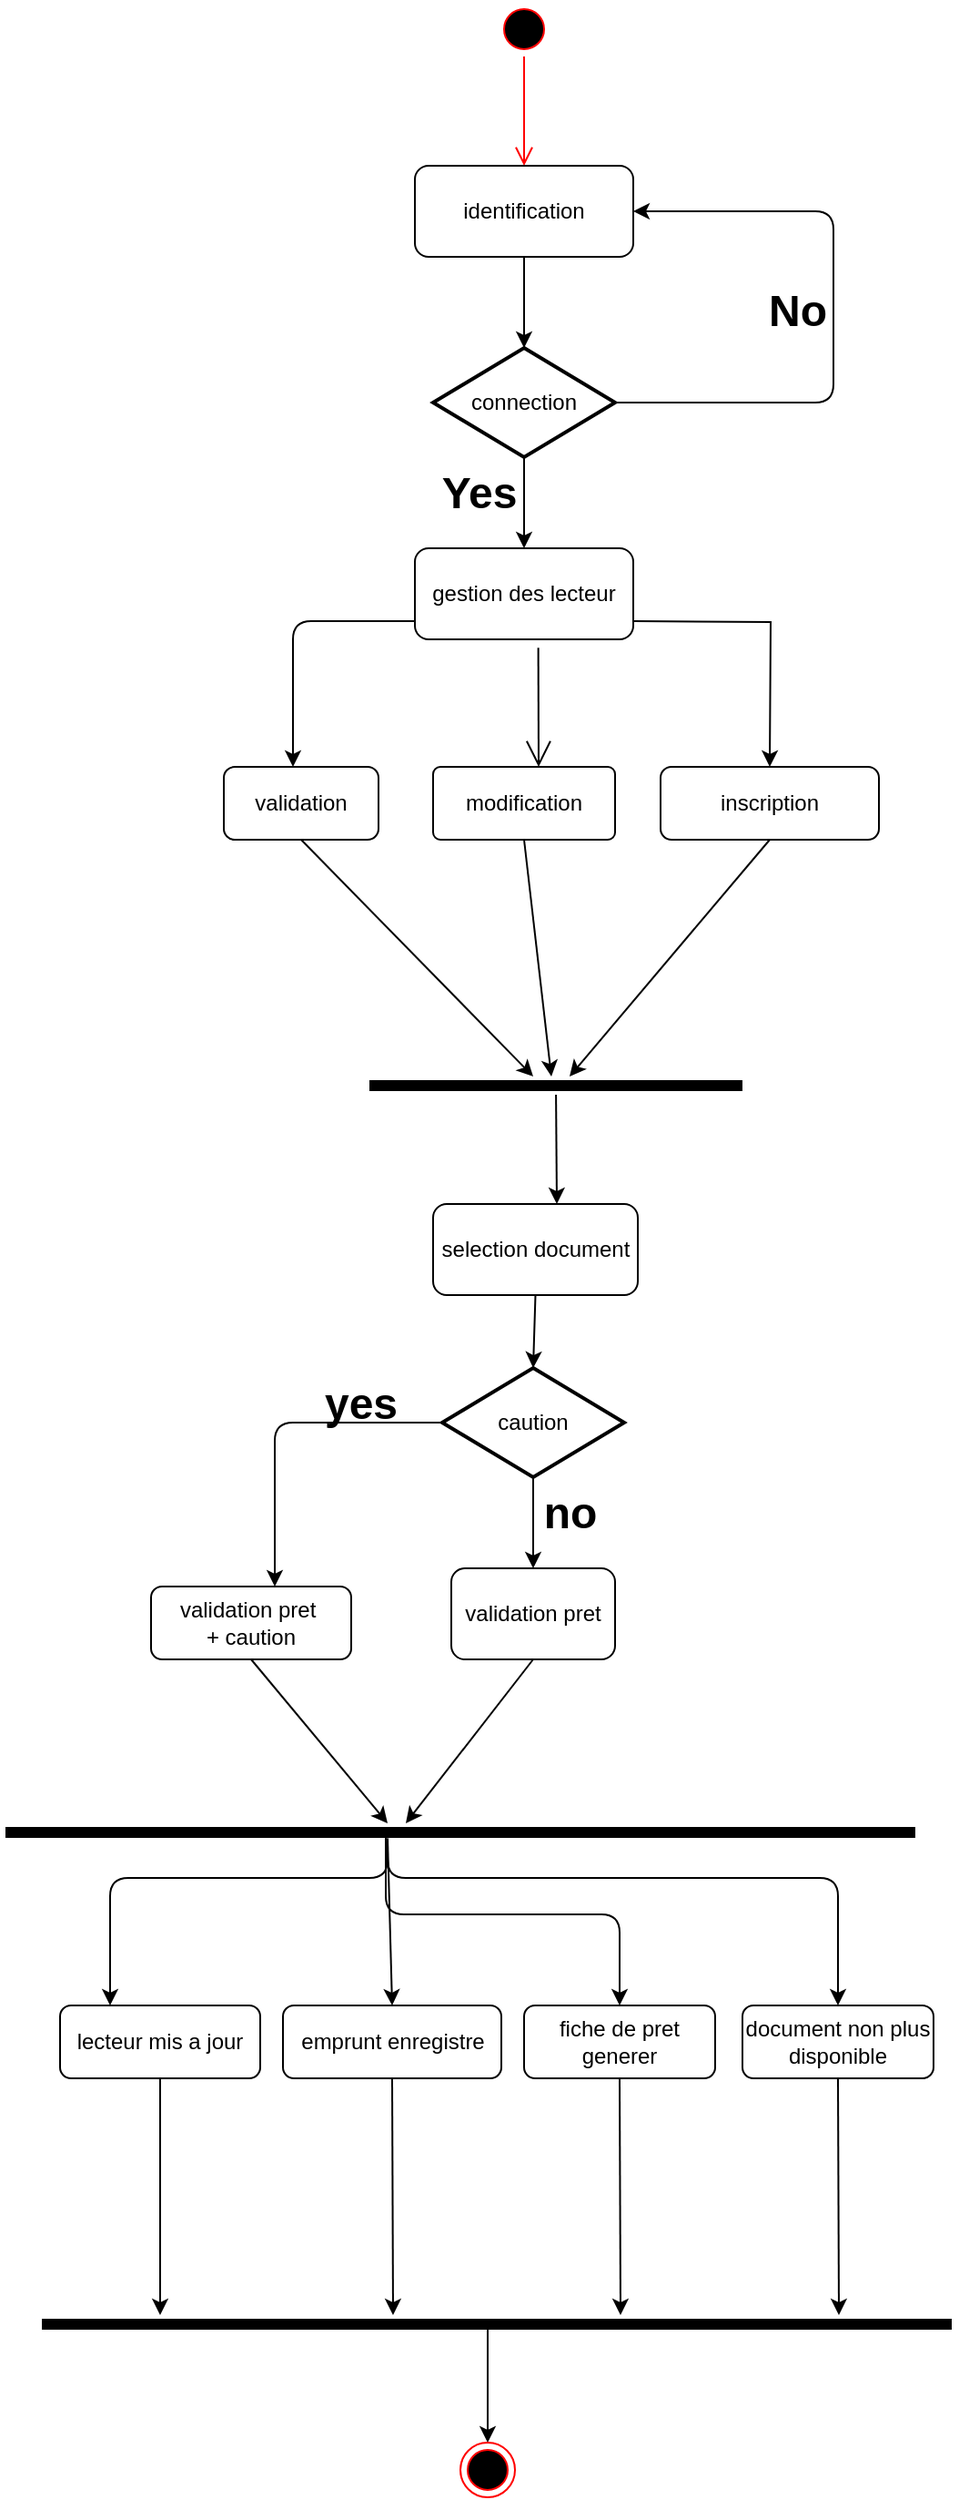 <mxfile version="14.4.9" type="device"><diagram id="gKOcISNwoRlGitFR4naT" name="Page-1"><mxGraphModel dx="1038" dy="580" grid="1" gridSize="10" guides="1" tooltips="1" connect="1" arrows="1" fold="1" page="1" pageScale="1" pageWidth="850" pageHeight="1100" math="0" shadow="0"><root><mxCell id="0"/><mxCell id="1" parent="0"/><mxCell id="Sx_4OjI7qjLHfillwD1a-4" value="" style="ellipse;html=1;shape=startState;fillColor=#000000;strokeColor=#ff0000;" vertex="1" parent="1"><mxGeometry x="410" y="10" width="30" height="30" as="geometry"/></mxCell><mxCell id="Sx_4OjI7qjLHfillwD1a-5" value="" style="edgeStyle=orthogonalEdgeStyle;html=1;verticalAlign=bottom;endArrow=open;endSize=8;strokeColor=#ff0000;" edge="1" source="Sx_4OjI7qjLHfillwD1a-4" parent="1"><mxGeometry relative="1" as="geometry"><mxPoint x="425" y="100" as="targetPoint"/></mxGeometry></mxCell><mxCell id="Sx_4OjI7qjLHfillwD1a-6" value="identification" style="shape=ext;rounded=1;html=1;whiteSpace=wrap;" vertex="1" parent="1"><mxGeometry x="365" y="100" width="120" height="50" as="geometry"/></mxCell><mxCell id="Sx_4OjI7qjLHfillwD1a-7" value="&lt;span&gt;connection&lt;/span&gt;" style="strokeWidth=2;html=1;shape=mxgraph.flowchart.decision;whiteSpace=wrap;" vertex="1" parent="1"><mxGeometry x="375" y="200" width="100" height="60" as="geometry"/></mxCell><mxCell id="Sx_4OjI7qjLHfillwD1a-8" value="" style="endArrow=classic;html=1;entryX=0.5;entryY=0;entryDx=0;entryDy=0;entryPerimeter=0;exitX=0.5;exitY=1;exitDx=0;exitDy=0;" edge="1" parent="1" source="Sx_4OjI7qjLHfillwD1a-6" target="Sx_4OjI7qjLHfillwD1a-7"><mxGeometry width="50" height="50" relative="1" as="geometry"><mxPoint x="400" y="180" as="sourcePoint"/><mxPoint x="450" y="130" as="targetPoint"/></mxGeometry></mxCell><mxCell id="Sx_4OjI7qjLHfillwD1a-21" style="edgeStyle=orthogonalEdgeStyle;rounded=0;orthogonalLoop=1;jettySize=auto;html=1;strokeColor=#000000;" edge="1" parent="1"><mxGeometry relative="1" as="geometry"><mxPoint x="560" y="430" as="targetPoint"/><mxPoint x="485" y="350" as="sourcePoint"/></mxGeometry></mxCell><mxCell id="Sx_4OjI7qjLHfillwD1a-9" value="gestion des lecteur" style="rounded=1;whiteSpace=wrap;html=1;" vertex="1" parent="1"><mxGeometry x="365" y="310" width="120" height="50" as="geometry"/></mxCell><mxCell id="Sx_4OjI7qjLHfillwD1a-11" value="" style="endArrow=classic;html=1;exitX=0.5;exitY=1;exitDx=0;exitDy=0;exitPerimeter=0;" edge="1" parent="1" source="Sx_4OjI7qjLHfillwD1a-7"><mxGeometry width="50" height="50" relative="1" as="geometry"><mxPoint x="400" y="480" as="sourcePoint"/><mxPoint x="425" y="310" as="targetPoint"/></mxGeometry></mxCell><mxCell id="Sx_4OjI7qjLHfillwD1a-13" value="" style="edgeStyle=elbowEdgeStyle;elbow=horizontal;endArrow=classic;html=1;entryX=1;entryY=0.5;entryDx=0;entryDy=0;" edge="1" parent="1" target="Sx_4OjI7qjLHfillwD1a-6"><mxGeometry width="50" height="50" relative="1" as="geometry"><mxPoint x="475" y="230" as="sourcePoint"/><mxPoint x="525" y="180" as="targetPoint"/><Array as="points"><mxPoint x="595" y="190"/></Array></mxGeometry></mxCell><mxCell id="Sx_4OjI7qjLHfillwD1a-14" value="No" style="text;strokeColor=none;fillColor=none;html=1;fontSize=24;fontStyle=1;verticalAlign=middle;align=center;" vertex="1" parent="1"><mxGeometry x="560" y="160" width="30" height="40" as="geometry"/></mxCell><mxCell id="Sx_4OjI7qjLHfillwD1a-16" value="Yes" style="text;strokeColor=none;fillColor=none;html=1;fontSize=24;fontStyle=1;verticalAlign=middle;align=center;" vertex="1" parent="1"><mxGeometry x="390" y="260" width="20" height="40" as="geometry"/></mxCell><mxCell id="Sx_4OjI7qjLHfillwD1a-17" value="inscription" style="rounded=1;whiteSpace=wrap;html=1;" vertex="1" parent="1"><mxGeometry x="500" y="430" width="120" height="40" as="geometry"/></mxCell><mxCell id="Sx_4OjI7qjLHfillwD1a-19" value="" style="shape=line;html=1;strokeWidth=6;" vertex="1" parent="1"><mxGeometry x="340" y="600" width="205" height="10" as="geometry"/></mxCell><mxCell id="Sx_4OjI7qjLHfillwD1a-24" value="" style="endArrow=open;endFill=1;endSize=12;html=1;strokeColor=#000000;exitX=0.565;exitY=1.092;exitDx=0;exitDy=0;exitPerimeter=0;" edge="1" parent="1" source="Sx_4OjI7qjLHfillwD1a-9"><mxGeometry width="160" relative="1" as="geometry"><mxPoint x="380" y="350" as="sourcePoint"/><mxPoint x="433" y="430" as="targetPoint"/></mxGeometry></mxCell><mxCell id="Sx_4OjI7qjLHfillwD1a-25" value="modification" style="rounded=1;arcSize=10;whiteSpace=wrap;html=1;align=center;strokeColor=#000000;" vertex="1" parent="1"><mxGeometry x="375" y="430" width="100" height="40" as="geometry"/></mxCell><mxCell id="Sx_4OjI7qjLHfillwD1a-26" value="" style="edgeStyle=elbowEdgeStyle;elbow=horizontal;endArrow=classic;html=1;strokeColor=#000000;" edge="1" parent="1"><mxGeometry width="50" height="50" relative="1" as="geometry"><mxPoint x="365" y="350" as="sourcePoint"/><mxPoint x="298" y="430" as="targetPoint"/><Array as="points"><mxPoint x="298" y="420"/><mxPoint x="300" y="350"/></Array></mxGeometry></mxCell><mxCell id="Sx_4OjI7qjLHfillwD1a-27" value="validation" style="rounded=1;whiteSpace=wrap;html=1;strokeColor=#000000;" vertex="1" parent="1"><mxGeometry x="260" y="430" width="85" height="40" as="geometry"/></mxCell><mxCell id="Sx_4OjI7qjLHfillwD1a-28" value="" style="endArrow=classic;html=1;strokeColor=#000000;exitX=0.5;exitY=1;exitDx=0;exitDy=0;" edge="1" parent="1" source="Sx_4OjI7qjLHfillwD1a-17"><mxGeometry width="50" height="50" relative="1" as="geometry"><mxPoint x="350" y="380" as="sourcePoint"/><mxPoint x="450" y="600" as="targetPoint"/></mxGeometry></mxCell><mxCell id="Sx_4OjI7qjLHfillwD1a-29" value="" style="endArrow=classic;html=1;strokeColor=#000000;exitX=0.5;exitY=1;exitDx=0;exitDy=0;" edge="1" parent="1" source="Sx_4OjI7qjLHfillwD1a-27"><mxGeometry width="50" height="50" relative="1" as="geometry"><mxPoint x="350" y="380" as="sourcePoint"/><mxPoint x="430" y="600" as="targetPoint"/></mxGeometry></mxCell><mxCell id="Sx_4OjI7qjLHfillwD1a-30" value="" style="endArrow=classic;html=1;strokeColor=#000000;exitX=0.5;exitY=1;exitDx=0;exitDy=0;" edge="1" parent="1" source="Sx_4OjI7qjLHfillwD1a-25"><mxGeometry width="50" height="50" relative="1" as="geometry"><mxPoint x="350" y="380" as="sourcePoint"/><mxPoint x="440" y="600" as="targetPoint"/></mxGeometry></mxCell><mxCell id="Sx_4OjI7qjLHfillwD1a-32" value="" style="endArrow=classic;html=1;strokeColor=#000000;" edge="1" parent="1" source="Sx_4OjI7qjLHfillwD1a-19"><mxGeometry width="50" height="50" relative="1" as="geometry"><mxPoint x="280" y="570" as="sourcePoint"/><mxPoint x="443" y="670" as="targetPoint"/></mxGeometry></mxCell><mxCell id="Sx_4OjI7qjLHfillwD1a-33" value="selection document" style="rounded=1;whiteSpace=wrap;html=1;strokeColor=#000000;" vertex="1" parent="1"><mxGeometry x="375" y="670" width="112.5" height="50" as="geometry"/></mxCell><mxCell id="Sx_4OjI7qjLHfillwD1a-34" value="validation pret" style="rounded=1;whiteSpace=wrap;html=1;strokeColor=#000000;" vertex="1" parent="1"><mxGeometry x="385" y="870" width="90" height="50" as="geometry"/></mxCell><mxCell id="Sx_4OjI7qjLHfillwD1a-36" value="" style="edgeStyle=elbowEdgeStyle;elbow=horizontal;endArrow=classic;html=1;strokeColor=#000000;exitX=0;exitY=0.5;exitDx=0;exitDy=0;exitPerimeter=0;" edge="1" parent="1" source="Sx_4OjI7qjLHfillwD1a-39"><mxGeometry width="50" height="50" relative="1" as="geometry"><mxPoint x="345" y="800" as="sourcePoint"/><mxPoint x="288" y="880" as="targetPoint"/><Array as="points"><mxPoint x="288" y="870"/><mxPoint x="290" y="800"/></Array></mxGeometry></mxCell><mxCell id="Sx_4OjI7qjLHfillwD1a-39" value="&lt;span&gt;caution&lt;/span&gt;" style="strokeWidth=2;html=1;shape=mxgraph.flowchart.decision;whiteSpace=wrap;" vertex="1" parent="1"><mxGeometry x="380" y="760" width="100" height="60" as="geometry"/></mxCell><mxCell id="Sx_4OjI7qjLHfillwD1a-40" value="" style="endArrow=classic;html=1;strokeColor=#000000;exitX=0.5;exitY=1;exitDx=0;exitDy=0;entryX=0.5;entryY=0;entryDx=0;entryDy=0;entryPerimeter=0;" edge="1" parent="1" source="Sx_4OjI7qjLHfillwD1a-33" target="Sx_4OjI7qjLHfillwD1a-39"><mxGeometry width="50" height="50" relative="1" as="geometry"><mxPoint x="280" y="670" as="sourcePoint"/><mxPoint x="330" y="620" as="targetPoint"/></mxGeometry></mxCell><mxCell id="Sx_4OjI7qjLHfillwD1a-41" value="" style="endArrow=classic;html=1;strokeColor=#000000;exitX=0.5;exitY=1;exitDx=0;exitDy=0;exitPerimeter=0;entryX=0.5;entryY=0;entryDx=0;entryDy=0;" edge="1" parent="1" source="Sx_4OjI7qjLHfillwD1a-39" target="Sx_4OjI7qjLHfillwD1a-34"><mxGeometry width="50" height="50" relative="1" as="geometry"><mxPoint x="280" y="770" as="sourcePoint"/><mxPoint x="330" y="720" as="targetPoint"/></mxGeometry></mxCell><mxCell id="Sx_4OjI7qjLHfillwD1a-43" value="validation pret&amp;nbsp;&lt;br&gt;+ caution" style="rounded=1;whiteSpace=wrap;html=1;strokeColor=#000000;" vertex="1" parent="1"><mxGeometry x="220" y="880" width="110" height="40" as="geometry"/></mxCell><mxCell id="Sx_4OjI7qjLHfillwD1a-44" value="no" style="text;strokeColor=none;fillColor=none;html=1;fontSize=24;fontStyle=1;verticalAlign=middle;align=center;" vertex="1" parent="1"><mxGeometry x="400" y="820" width="100" height="40" as="geometry"/></mxCell><mxCell id="Sx_4OjI7qjLHfillwD1a-45" value="yes" style="text;strokeColor=none;fillColor=none;html=1;fontSize=24;fontStyle=1;verticalAlign=middle;align=center;" vertex="1" parent="1"><mxGeometry x="285" y="760" width="100" height="40" as="geometry"/></mxCell><mxCell id="Sx_4OjI7qjLHfillwD1a-46" value="" style="endArrow=classic;html=1;strokeColor=#000000;exitX=0.5;exitY=1;exitDx=0;exitDy=0;" edge="1" parent="1" source="Sx_4OjI7qjLHfillwD1a-34"><mxGeometry width="50" height="50" relative="1" as="geometry"><mxPoint x="280" y="970" as="sourcePoint"/><mxPoint x="360" y="1010" as="targetPoint"/></mxGeometry></mxCell><mxCell id="Sx_4OjI7qjLHfillwD1a-47" value="" style="endArrow=classic;html=1;strokeColor=#000000;exitX=0.5;exitY=1;exitDx=0;exitDy=0;" edge="1" parent="1" source="Sx_4OjI7qjLHfillwD1a-43"><mxGeometry width="50" height="50" relative="1" as="geometry"><mxPoint x="280" y="970" as="sourcePoint"/><mxPoint x="350" y="1010" as="targetPoint"/></mxGeometry></mxCell><mxCell id="Sx_4OjI7qjLHfillwD1a-48" value="" style="shape=line;html=1;strokeWidth=6;" vertex="1" parent="1"><mxGeometry x="140" y="1010" width="500" height="10" as="geometry"/></mxCell><mxCell id="Sx_4OjI7qjLHfillwD1a-49" value="lecteur mis a jour" style="rounded=1;whiteSpace=wrap;html=1;strokeColor=#000000;" vertex="1" parent="1"><mxGeometry x="170" y="1110" width="110" height="40" as="geometry"/></mxCell><mxCell id="Sx_4OjI7qjLHfillwD1a-55" value="document non plus disponible" style="rounded=1;whiteSpace=wrap;html=1;strokeColor=#000000;" vertex="1" parent="1"><mxGeometry x="545" y="1110" width="105" height="40" as="geometry"/></mxCell><mxCell id="Sx_4OjI7qjLHfillwD1a-56" value="fiche de pret generer" style="rounded=1;whiteSpace=wrap;html=1;strokeColor=#000000;" vertex="1" parent="1"><mxGeometry x="425" y="1110" width="105" height="40" as="geometry"/></mxCell><mxCell id="Sx_4OjI7qjLHfillwD1a-57" value="emprunt enregistre" style="rounded=1;whiteSpace=wrap;html=1;strokeColor=#000000;" vertex="1" parent="1"><mxGeometry x="292.5" y="1110" width="120" height="40" as="geometry"/></mxCell><mxCell id="Sx_4OjI7qjLHfillwD1a-60" value="" style="endArrow=classic;html=1;strokeColor=#000000;entryX=0.5;entryY=0;entryDx=0;entryDy=0;exitX=0.42;exitY=0.82;exitDx=0;exitDy=0;exitPerimeter=0;" edge="1" parent="1" source="Sx_4OjI7qjLHfillwD1a-48" target="Sx_4OjI7qjLHfillwD1a-57"><mxGeometry width="50" height="50" relative="1" as="geometry"><mxPoint x="280" y="1100" as="sourcePoint"/><mxPoint x="330" y="1050" as="targetPoint"/></mxGeometry></mxCell><mxCell id="Sx_4OjI7qjLHfillwD1a-63" value="" style="edgeStyle=elbowEdgeStyle;elbow=vertical;endArrow=classic;html=1;strokeColor=#000000;exitX=0.42;exitY=1;exitDx=0;exitDy=0;exitPerimeter=0;entryX=0.25;entryY=0;entryDx=0;entryDy=0;" edge="1" parent="1" source="Sx_4OjI7qjLHfillwD1a-48" target="Sx_4OjI7qjLHfillwD1a-49"><mxGeometry width="50" height="50" relative="1" as="geometry"><mxPoint x="280" y="1100" as="sourcePoint"/><mxPoint x="190" y="1100" as="targetPoint"/><Array as="points"><mxPoint x="320" y="1040"/></Array></mxGeometry></mxCell><mxCell id="Sx_4OjI7qjLHfillwD1a-64" value="" style="edgeStyle=elbowEdgeStyle;elbow=vertical;endArrow=classic;html=1;strokeColor=#000000;entryX=0.5;entryY=0;entryDx=0;entryDy=0;exitX=0.418;exitY=0.66;exitDx=0;exitDy=0;exitPerimeter=0;" edge="1" parent="1" source="Sx_4OjI7qjLHfillwD1a-48" target="Sx_4OjI7qjLHfillwD1a-56"><mxGeometry width="50" height="50" relative="1" as="geometry"><mxPoint x="280" y="1100" as="sourcePoint"/><mxPoint x="330" y="1050" as="targetPoint"/><Array as="points"><mxPoint x="490" y="1060"/><mxPoint x="360" y="1050"/></Array></mxGeometry></mxCell><mxCell id="Sx_4OjI7qjLHfillwD1a-65" value="" style="edgeStyle=elbowEdgeStyle;elbow=vertical;endArrow=classic;html=1;strokeColor=#000000;entryX=0.5;entryY=0;entryDx=0;entryDy=0;" edge="1" parent="1" target="Sx_4OjI7qjLHfillwD1a-55"><mxGeometry width="50" height="50" relative="1" as="geometry"><mxPoint x="350" y="1020" as="sourcePoint"/><mxPoint x="330" y="1050" as="targetPoint"/><Array as="points"><mxPoint x="300" y="1040"/></Array></mxGeometry></mxCell><mxCell id="Sx_4OjI7qjLHfillwD1a-67" value="" style="endArrow=classic;html=1;strokeColor=#000000;exitX=0.5;exitY=1;exitDx=0;exitDy=0;" edge="1" parent="1" source="Sx_4OjI7qjLHfillwD1a-57"><mxGeometry width="50" height="50" relative="1" as="geometry"><mxPoint x="280" y="1080" as="sourcePoint"/><mxPoint x="353" y="1280" as="targetPoint"/></mxGeometry></mxCell><mxCell id="Sx_4OjI7qjLHfillwD1a-68" value="" style="endArrow=classic;html=1;strokeColor=#000000;exitX=0.5;exitY=1;exitDx=0;exitDy=0;" edge="1" parent="1" source="Sx_4OjI7qjLHfillwD1a-56"><mxGeometry width="50" height="50" relative="1" as="geometry"><mxPoint x="280" y="1080" as="sourcePoint"/><mxPoint x="478" y="1280" as="targetPoint"/></mxGeometry></mxCell><mxCell id="Sx_4OjI7qjLHfillwD1a-69" value="" style="endArrow=classic;html=1;strokeColor=#000000;exitX=0.5;exitY=1;exitDx=0;exitDy=0;" edge="1" parent="1" source="Sx_4OjI7qjLHfillwD1a-49"><mxGeometry width="50" height="50" relative="1" as="geometry"><mxPoint x="280" y="1080" as="sourcePoint"/><mxPoint x="225" y="1280" as="targetPoint"/></mxGeometry></mxCell><mxCell id="Sx_4OjI7qjLHfillwD1a-70" value="" style="endArrow=classic;html=1;strokeColor=#000000;exitX=0.5;exitY=1;exitDx=0;exitDy=0;" edge="1" parent="1" source="Sx_4OjI7qjLHfillwD1a-55"><mxGeometry width="50" height="50" relative="1" as="geometry"><mxPoint x="280" y="1080" as="sourcePoint"/><mxPoint x="598" y="1280" as="targetPoint"/></mxGeometry></mxCell><mxCell id="Sx_4OjI7qjLHfillwD1a-71" value="" style="shape=line;html=1;strokeWidth=6;" vertex="1" parent="1"><mxGeometry x="160" y="1280" width="500" height="10" as="geometry"/></mxCell><mxCell id="Sx_4OjI7qjLHfillwD1a-72" value="" style="endArrow=classic;html=1;strokeColor=#000000;exitX=0.49;exitY=0.46;exitDx=0;exitDy=0;exitPerimeter=0;entryX=0.5;entryY=0;entryDx=0;entryDy=0;" edge="1" parent="1" source="Sx_4OjI7qjLHfillwD1a-71" target="Sx_4OjI7qjLHfillwD1a-73"><mxGeometry width="50" height="50" relative="1" as="geometry"><mxPoint x="280" y="1180" as="sourcePoint"/><mxPoint x="407" y="1350" as="targetPoint"/></mxGeometry></mxCell><mxCell id="Sx_4OjI7qjLHfillwD1a-73" value="" style="ellipse;html=1;shape=endState;fillColor=#000000;strokeColor=#ff0000;" vertex="1" parent="1"><mxGeometry x="390" y="1350" width="30" height="30" as="geometry"/></mxCell></root></mxGraphModel></diagram></mxfile>